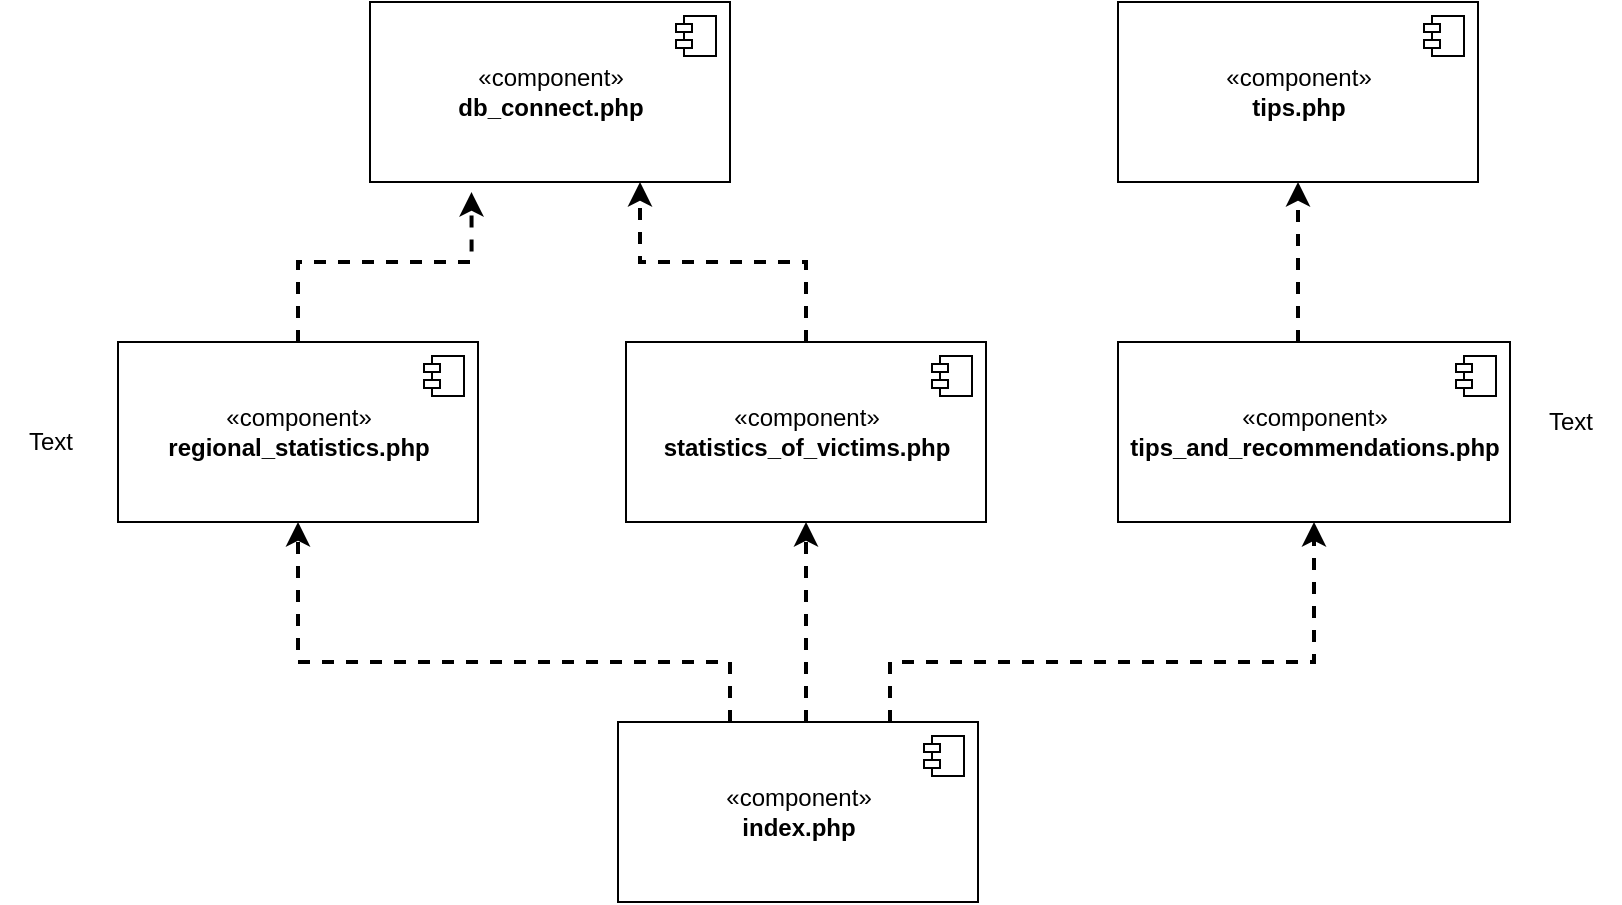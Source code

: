 <mxfile version="20.7.3" type="device"><diagram name="Страница 1" id="CxzQZFVWNd-NSr6tm5-5"><mxGraphModel dx="794" dy="470" grid="1" gridSize="10" guides="1" tooltips="1" connect="1" arrows="1" fold="1" page="1" pageScale="1" pageWidth="827" pageHeight="1169" math="0" shadow="0"><root><mxCell id="0"/><mxCell id="1" parent="0"/><mxCell id="N5ve1gpfoFkjV48cIRRH-9" style="edgeStyle=orthogonalEdgeStyle;rounded=0;orthogonalLoop=1;jettySize=auto;html=1;entryX=0.5;entryY=1;entryDx=0;entryDy=0;dashed=1;strokeWidth=2;" parent="1" source="N5ve1gpfoFkjV48cIRRH-1" target="N5ve1gpfoFkjV48cIRRH-5" edge="1"><mxGeometry relative="1" as="geometry"><Array as="points"><mxPoint x="418" y="590"/><mxPoint x="418" y="590"/></Array></mxGeometry></mxCell><mxCell id="N5ve1gpfoFkjV48cIRRH-10" style="edgeStyle=orthogonalEdgeStyle;rounded=0;orthogonalLoop=1;jettySize=auto;html=1;entryX=0.5;entryY=1;entryDx=0;entryDy=0;dashed=1;strokeWidth=2;" parent="1" source="N5ve1gpfoFkjV48cIRRH-1" target="N5ve1gpfoFkjV48cIRRH-3" edge="1"><mxGeometry relative="1" as="geometry"><Array as="points"><mxPoint x="380" y="590"/><mxPoint x="164" y="590"/></Array></mxGeometry></mxCell><mxCell id="Fw84EcywYyLyYePEYKWP-1" style="edgeStyle=orthogonalEdgeStyle;rounded=0;orthogonalLoop=1;jettySize=auto;html=1;entryX=0.5;entryY=1;entryDx=0;entryDy=0;dashed=1;strokeWidth=2;" parent="1" source="N5ve1gpfoFkjV48cIRRH-1" target="N5ve1gpfoFkjV48cIRRH-7" edge="1"><mxGeometry relative="1" as="geometry"><Array as="points"><mxPoint x="460" y="590"/><mxPoint x="672" y="590"/></Array></mxGeometry></mxCell><mxCell id="N5ve1gpfoFkjV48cIRRH-1" value="«component»&lt;br&gt;&lt;b&gt;index.php&lt;/b&gt;" style="html=1;dropTarget=0;" parent="1" vertex="1"><mxGeometry x="324" y="620" width="180" height="90" as="geometry"/></mxCell><mxCell id="N5ve1gpfoFkjV48cIRRH-2" value="" style="shape=module;jettyWidth=8;jettyHeight=4;" parent="N5ve1gpfoFkjV48cIRRH-1" vertex="1"><mxGeometry x="1" width="20" height="20" relative="1" as="geometry"><mxPoint x="-27" y="7" as="offset"/></mxGeometry></mxCell><mxCell id="Fw84EcywYyLyYePEYKWP-3" style="edgeStyle=orthogonalEdgeStyle;rounded=0;orthogonalLoop=1;jettySize=auto;html=1;entryX=0.282;entryY=1.056;entryDx=0;entryDy=0;entryPerimeter=0;dashed=1;strokeWidth=2;" parent="1" source="N5ve1gpfoFkjV48cIRRH-3" target="N5ve1gpfoFkjV48cIRRH-17" edge="1"><mxGeometry relative="1" as="geometry"/></mxCell><mxCell id="N5ve1gpfoFkjV48cIRRH-3" value="«component»&lt;br&gt;&lt;b&gt;regional_statistics.php&lt;/b&gt;" style="html=1;dropTarget=0;" parent="1" vertex="1"><mxGeometry x="74" y="430" width="180" height="90" as="geometry"/></mxCell><mxCell id="N5ve1gpfoFkjV48cIRRH-4" value="" style="shape=module;jettyWidth=8;jettyHeight=4;" parent="N5ve1gpfoFkjV48cIRRH-3" vertex="1"><mxGeometry x="1" width="20" height="20" relative="1" as="geometry"><mxPoint x="-27" y="7" as="offset"/></mxGeometry></mxCell><mxCell id="Fw84EcywYyLyYePEYKWP-2" style="edgeStyle=orthogonalEdgeStyle;rounded=0;orthogonalLoop=1;jettySize=auto;html=1;entryX=0.75;entryY=1;entryDx=0;entryDy=0;dashed=1;strokeWidth=2;" parent="1" source="N5ve1gpfoFkjV48cIRRH-5" target="N5ve1gpfoFkjV48cIRRH-17" edge="1"><mxGeometry relative="1" as="geometry"/></mxCell><mxCell id="N5ve1gpfoFkjV48cIRRH-5" value="«component»&lt;br&gt;&lt;b&gt;statistics_of_victims.php&lt;/b&gt;" style="html=1;dropTarget=0;" parent="1" vertex="1"><mxGeometry x="328" y="430" width="180" height="90" as="geometry"/></mxCell><mxCell id="N5ve1gpfoFkjV48cIRRH-6" value="" style="shape=module;jettyWidth=8;jettyHeight=4;" parent="N5ve1gpfoFkjV48cIRRH-5" vertex="1"><mxGeometry x="1" width="20" height="20" relative="1" as="geometry"><mxPoint x="-27" y="7" as="offset"/></mxGeometry></mxCell><mxCell id="N5ve1gpfoFkjV48cIRRH-16" style="edgeStyle=orthogonalEdgeStyle;rounded=0;orthogonalLoop=1;jettySize=auto;html=1;entryX=0.5;entryY=1;entryDx=0;entryDy=0;dashed=1;strokeWidth=2;" parent="1" source="N5ve1gpfoFkjV48cIRRH-7" target="N5ve1gpfoFkjV48cIRRH-14" edge="1"><mxGeometry relative="1" as="geometry"><Array as="points"><mxPoint x="664" y="410"/><mxPoint x="664" y="410"/></Array></mxGeometry></mxCell><mxCell id="N5ve1gpfoFkjV48cIRRH-7" value="«component»&lt;br&gt;&lt;b&gt;tips_and_recommendations.php&lt;/b&gt;" style="html=1;dropTarget=0;" parent="1" vertex="1"><mxGeometry x="574" y="430" width="196" height="90" as="geometry"/></mxCell><mxCell id="N5ve1gpfoFkjV48cIRRH-8" value="" style="shape=module;jettyWidth=8;jettyHeight=4;" parent="N5ve1gpfoFkjV48cIRRH-7" vertex="1"><mxGeometry x="1" width="20" height="20" relative="1" as="geometry"><mxPoint x="-27" y="7" as="offset"/></mxGeometry></mxCell><mxCell id="N5ve1gpfoFkjV48cIRRH-14" value="«component»&lt;br&gt;&lt;b&gt;tips.php&lt;/b&gt;" style="html=1;dropTarget=0;" parent="1" vertex="1"><mxGeometry x="574" y="260" width="180" height="90" as="geometry"/></mxCell><mxCell id="N5ve1gpfoFkjV48cIRRH-15" value="" style="shape=module;jettyWidth=8;jettyHeight=4;" parent="N5ve1gpfoFkjV48cIRRH-14" vertex="1"><mxGeometry x="1" width="20" height="20" relative="1" as="geometry"><mxPoint x="-27" y="7" as="offset"/></mxGeometry></mxCell><mxCell id="N5ve1gpfoFkjV48cIRRH-17" value="«component»&lt;br&gt;&lt;b&gt;db_connect.php&lt;/b&gt;" style="html=1;dropTarget=0;" parent="1" vertex="1"><mxGeometry x="200" y="260" width="180" height="90" as="geometry"/></mxCell><mxCell id="N5ve1gpfoFkjV48cIRRH-18" value="" style="shape=module;jettyWidth=8;jettyHeight=4;" parent="N5ve1gpfoFkjV48cIRRH-17" vertex="1"><mxGeometry x="1" width="20" height="20" relative="1" as="geometry"><mxPoint x="-27" y="7" as="offset"/></mxGeometry></mxCell><mxCell id="xB31k05IN9GLvQuY6jE6-1" value="Text" style="text;html=1;align=center;verticalAlign=middle;resizable=0;points=[];autosize=1;strokeColor=none;fillColor=none;" vertex="1" parent="1"><mxGeometry x="15" y="465" width="50" height="30" as="geometry"/></mxCell><mxCell id="xB31k05IN9GLvQuY6jE6-2" value="Text" style="text;html=1;align=center;verticalAlign=middle;resizable=0;points=[];autosize=1;strokeColor=none;fillColor=none;" vertex="1" parent="1"><mxGeometry x="775" y="455" width="50" height="30" as="geometry"/></mxCell></root></mxGraphModel></diagram></mxfile>
